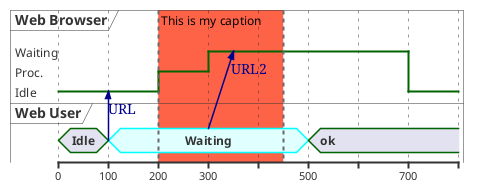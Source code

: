 {
  "sha1": "ntszo3kbu8pkc9vafqsna6j16wa2qk0",
  "insertion": {
    "when": "2024-06-04T17:28:39.015Z",
    "user": "plantuml@gmail.com"
  }
}
@startuml
robust "Web Browser" as WB
concise "Web User" as WU

@0
WU is Idle
WB is Idle

@100
WU -> WB : URL
WU is Waiting #LightCyan;line:Aqua

@200
WB is Proc.

@300
WU -> WB@350 : URL2
WB is Waiting

@+200
WU is ok

@+200
WB is Idle

highlight 200 to 450 #Tomato;line:DimGrey : This is my caption


@enduml
